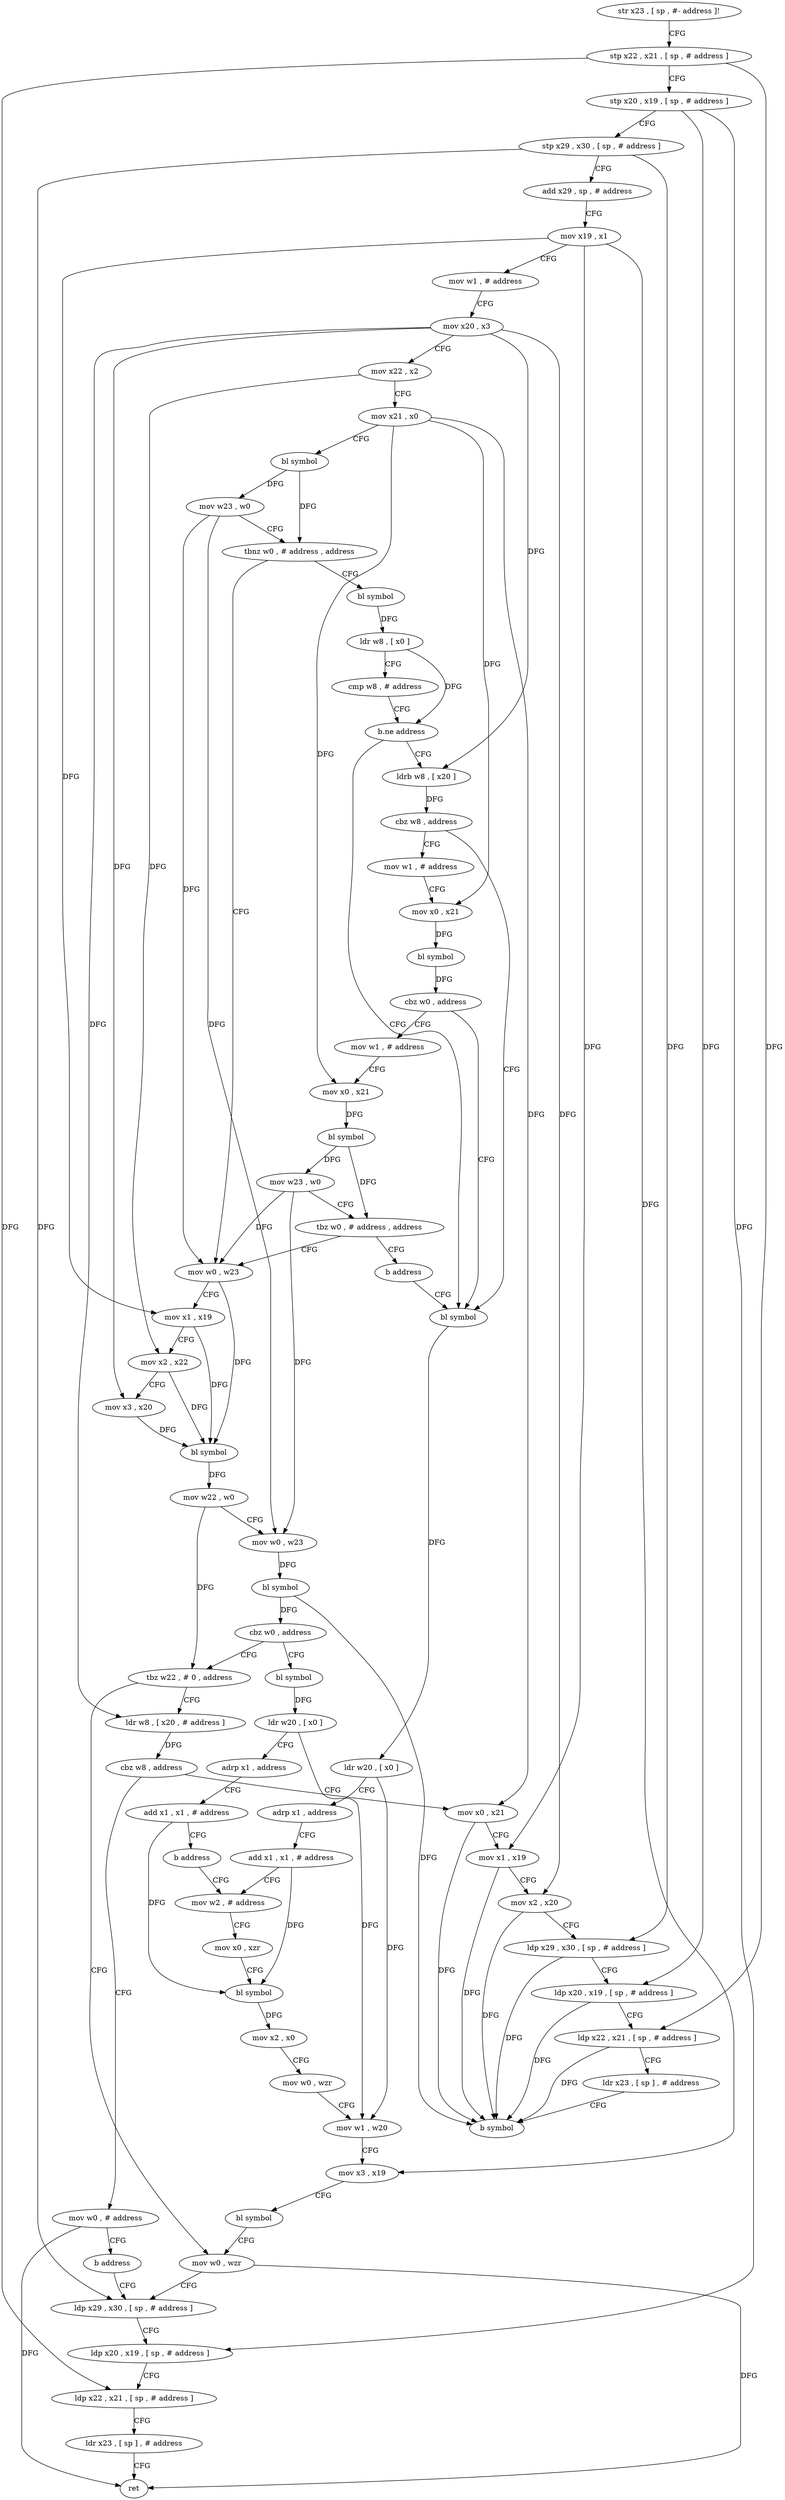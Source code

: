 digraph "func" {
"4203932" [label = "str x23 , [ sp , #- address ]!" ]
"4203936" [label = "stp x22 , x21 , [ sp , # address ]" ]
"4203940" [label = "stp x20 , x19 , [ sp , # address ]" ]
"4203944" [label = "stp x29 , x30 , [ sp , # address ]" ]
"4203948" [label = "add x29 , sp , # address" ]
"4203952" [label = "mov x19 , x1" ]
"4203956" [label = "mov w1 , # address" ]
"4203960" [label = "mov x20 , x3" ]
"4203964" [label = "mov x22 , x2" ]
"4203968" [label = "mov x21 , x0" ]
"4203972" [label = "bl symbol" ]
"4203976" [label = "mov w23 , w0" ]
"4203980" [label = "tbnz w0 , # address , address" ]
"4204040" [label = "bl symbol" ]
"4203984" [label = "mov w0 , w23" ]
"4204044" [label = "ldr w8 , [ x0 ]" ]
"4204048" [label = "cmp w8 , # address" ]
"4204052" [label = "b.ne address" ]
"4204080" [label = "bl symbol" ]
"4204056" [label = "ldrb w8 , [ x20 ]" ]
"4203988" [label = "mov x1 , x19" ]
"4203992" [label = "mov x2 , x22" ]
"4203996" [label = "mov x3 , x20" ]
"4204000" [label = "bl symbol" ]
"4204004" [label = "mov w22 , w0" ]
"4204008" [label = "mov w0 , w23" ]
"4204012" [label = "bl symbol" ]
"4204016" [label = "cbz w0 , address" ]
"4204152" [label = "tbz w22 , # 0 , address" ]
"4204020" [label = "bl symbol" ]
"4204084" [label = "ldr w20 , [ x0 ]" ]
"4204088" [label = "adrp x1 , address" ]
"4204092" [label = "add x1 , x1 , # address" ]
"4204096" [label = "mov w2 , # address" ]
"4204060" [label = "cbz w8 , address" ]
"4204064" [label = "mov w1 , # address" ]
"4204128" [label = "mov w0 , wzr" ]
"4204156" [label = "ldr w8 , [ x20 , # address ]" ]
"4204024" [label = "ldr w20 , [ x0 ]" ]
"4204028" [label = "adrp x1 , address" ]
"4204032" [label = "add x1 , x1 , # address" ]
"4204036" [label = "b address" ]
"4204068" [label = "mov x0 , x21" ]
"4204072" [label = "bl symbol" ]
"4204076" [label = "cbz w0 , address" ]
"4204204" [label = "mov w1 , # address" ]
"4204132" [label = "ldp x29 , x30 , [ sp , # address ]" ]
"4204160" [label = "cbz w8 , address" ]
"4204196" [label = "mov w0 , # address" ]
"4204164" [label = "mov x0 , x21" ]
"4204100" [label = "mov x0 , xzr" ]
"4204104" [label = "bl symbol" ]
"4204108" [label = "mov x2 , x0" ]
"4204112" [label = "mov w0 , wzr" ]
"4204116" [label = "mov w1 , w20" ]
"4204120" [label = "mov x3 , x19" ]
"4204124" [label = "bl symbol" ]
"4204208" [label = "mov x0 , x21" ]
"4204212" [label = "bl symbol" ]
"4204216" [label = "mov w23 , w0" ]
"4204220" [label = "tbz w0 , # address , address" ]
"4204224" [label = "b address" ]
"4204200" [label = "b address" ]
"4204168" [label = "mov x1 , x19" ]
"4204172" [label = "mov x2 , x20" ]
"4204176" [label = "ldp x29 , x30 , [ sp , # address ]" ]
"4204180" [label = "ldp x20 , x19 , [ sp , # address ]" ]
"4204184" [label = "ldp x22 , x21 , [ sp , # address ]" ]
"4204188" [label = "ldr x23 , [ sp ] , # address" ]
"4204192" [label = "b symbol" ]
"4204136" [label = "ldp x20 , x19 , [ sp , # address ]" ]
"4204140" [label = "ldp x22 , x21 , [ sp , # address ]" ]
"4204144" [label = "ldr x23 , [ sp ] , # address" ]
"4204148" [label = "ret" ]
"4203932" -> "4203936" [ label = "CFG" ]
"4203936" -> "4203940" [ label = "CFG" ]
"4203936" -> "4204140" [ label = "DFG" ]
"4203936" -> "4204184" [ label = "DFG" ]
"4203940" -> "4203944" [ label = "CFG" ]
"4203940" -> "4204136" [ label = "DFG" ]
"4203940" -> "4204180" [ label = "DFG" ]
"4203944" -> "4203948" [ label = "CFG" ]
"4203944" -> "4204132" [ label = "DFG" ]
"4203944" -> "4204176" [ label = "DFG" ]
"4203948" -> "4203952" [ label = "CFG" ]
"4203952" -> "4203956" [ label = "CFG" ]
"4203952" -> "4203988" [ label = "DFG" ]
"4203952" -> "4204120" [ label = "DFG" ]
"4203952" -> "4204168" [ label = "DFG" ]
"4203956" -> "4203960" [ label = "CFG" ]
"4203960" -> "4203964" [ label = "CFG" ]
"4203960" -> "4203996" [ label = "DFG" ]
"4203960" -> "4204056" [ label = "DFG" ]
"4203960" -> "4204156" [ label = "DFG" ]
"4203960" -> "4204172" [ label = "DFG" ]
"4203964" -> "4203968" [ label = "CFG" ]
"4203964" -> "4203992" [ label = "DFG" ]
"4203968" -> "4203972" [ label = "CFG" ]
"4203968" -> "4204068" [ label = "DFG" ]
"4203968" -> "4204208" [ label = "DFG" ]
"4203968" -> "4204164" [ label = "DFG" ]
"4203972" -> "4203976" [ label = "DFG" ]
"4203972" -> "4203980" [ label = "DFG" ]
"4203976" -> "4203980" [ label = "CFG" ]
"4203976" -> "4203984" [ label = "DFG" ]
"4203976" -> "4204008" [ label = "DFG" ]
"4203980" -> "4204040" [ label = "CFG" ]
"4203980" -> "4203984" [ label = "CFG" ]
"4204040" -> "4204044" [ label = "DFG" ]
"4203984" -> "4203988" [ label = "CFG" ]
"4203984" -> "4204000" [ label = "DFG" ]
"4204044" -> "4204048" [ label = "CFG" ]
"4204044" -> "4204052" [ label = "DFG" ]
"4204048" -> "4204052" [ label = "CFG" ]
"4204052" -> "4204080" [ label = "CFG" ]
"4204052" -> "4204056" [ label = "CFG" ]
"4204080" -> "4204084" [ label = "DFG" ]
"4204056" -> "4204060" [ label = "DFG" ]
"4203988" -> "4203992" [ label = "CFG" ]
"4203988" -> "4204000" [ label = "DFG" ]
"4203992" -> "4203996" [ label = "CFG" ]
"4203992" -> "4204000" [ label = "DFG" ]
"4203996" -> "4204000" [ label = "DFG" ]
"4204000" -> "4204004" [ label = "DFG" ]
"4204004" -> "4204008" [ label = "CFG" ]
"4204004" -> "4204152" [ label = "DFG" ]
"4204008" -> "4204012" [ label = "DFG" ]
"4204012" -> "4204016" [ label = "DFG" ]
"4204012" -> "4204192" [ label = "DFG" ]
"4204016" -> "4204152" [ label = "CFG" ]
"4204016" -> "4204020" [ label = "CFG" ]
"4204152" -> "4204128" [ label = "CFG" ]
"4204152" -> "4204156" [ label = "CFG" ]
"4204020" -> "4204024" [ label = "DFG" ]
"4204084" -> "4204088" [ label = "CFG" ]
"4204084" -> "4204116" [ label = "DFG" ]
"4204088" -> "4204092" [ label = "CFG" ]
"4204092" -> "4204096" [ label = "CFG" ]
"4204092" -> "4204104" [ label = "DFG" ]
"4204096" -> "4204100" [ label = "CFG" ]
"4204060" -> "4204080" [ label = "CFG" ]
"4204060" -> "4204064" [ label = "CFG" ]
"4204064" -> "4204068" [ label = "CFG" ]
"4204128" -> "4204132" [ label = "CFG" ]
"4204128" -> "4204148" [ label = "DFG" ]
"4204156" -> "4204160" [ label = "DFG" ]
"4204024" -> "4204028" [ label = "CFG" ]
"4204024" -> "4204116" [ label = "DFG" ]
"4204028" -> "4204032" [ label = "CFG" ]
"4204032" -> "4204036" [ label = "CFG" ]
"4204032" -> "4204104" [ label = "DFG" ]
"4204036" -> "4204096" [ label = "CFG" ]
"4204068" -> "4204072" [ label = "DFG" ]
"4204072" -> "4204076" [ label = "DFG" ]
"4204076" -> "4204204" [ label = "CFG" ]
"4204076" -> "4204080" [ label = "CFG" ]
"4204204" -> "4204208" [ label = "CFG" ]
"4204132" -> "4204136" [ label = "CFG" ]
"4204160" -> "4204196" [ label = "CFG" ]
"4204160" -> "4204164" [ label = "CFG" ]
"4204196" -> "4204200" [ label = "CFG" ]
"4204196" -> "4204148" [ label = "DFG" ]
"4204164" -> "4204168" [ label = "CFG" ]
"4204164" -> "4204192" [ label = "DFG" ]
"4204100" -> "4204104" [ label = "CFG" ]
"4204104" -> "4204108" [ label = "DFG" ]
"4204108" -> "4204112" [ label = "CFG" ]
"4204112" -> "4204116" [ label = "CFG" ]
"4204116" -> "4204120" [ label = "CFG" ]
"4204120" -> "4204124" [ label = "CFG" ]
"4204124" -> "4204128" [ label = "CFG" ]
"4204208" -> "4204212" [ label = "DFG" ]
"4204212" -> "4204216" [ label = "DFG" ]
"4204212" -> "4204220" [ label = "DFG" ]
"4204216" -> "4204220" [ label = "CFG" ]
"4204216" -> "4203984" [ label = "DFG" ]
"4204216" -> "4204008" [ label = "DFG" ]
"4204220" -> "4203984" [ label = "CFG" ]
"4204220" -> "4204224" [ label = "CFG" ]
"4204224" -> "4204080" [ label = "CFG" ]
"4204200" -> "4204132" [ label = "CFG" ]
"4204168" -> "4204172" [ label = "CFG" ]
"4204168" -> "4204192" [ label = "DFG" ]
"4204172" -> "4204176" [ label = "CFG" ]
"4204172" -> "4204192" [ label = "DFG" ]
"4204176" -> "4204180" [ label = "CFG" ]
"4204176" -> "4204192" [ label = "DFG" ]
"4204180" -> "4204184" [ label = "CFG" ]
"4204180" -> "4204192" [ label = "DFG" ]
"4204184" -> "4204188" [ label = "CFG" ]
"4204184" -> "4204192" [ label = "DFG" ]
"4204188" -> "4204192" [ label = "CFG" ]
"4204136" -> "4204140" [ label = "CFG" ]
"4204140" -> "4204144" [ label = "CFG" ]
"4204144" -> "4204148" [ label = "CFG" ]
}
